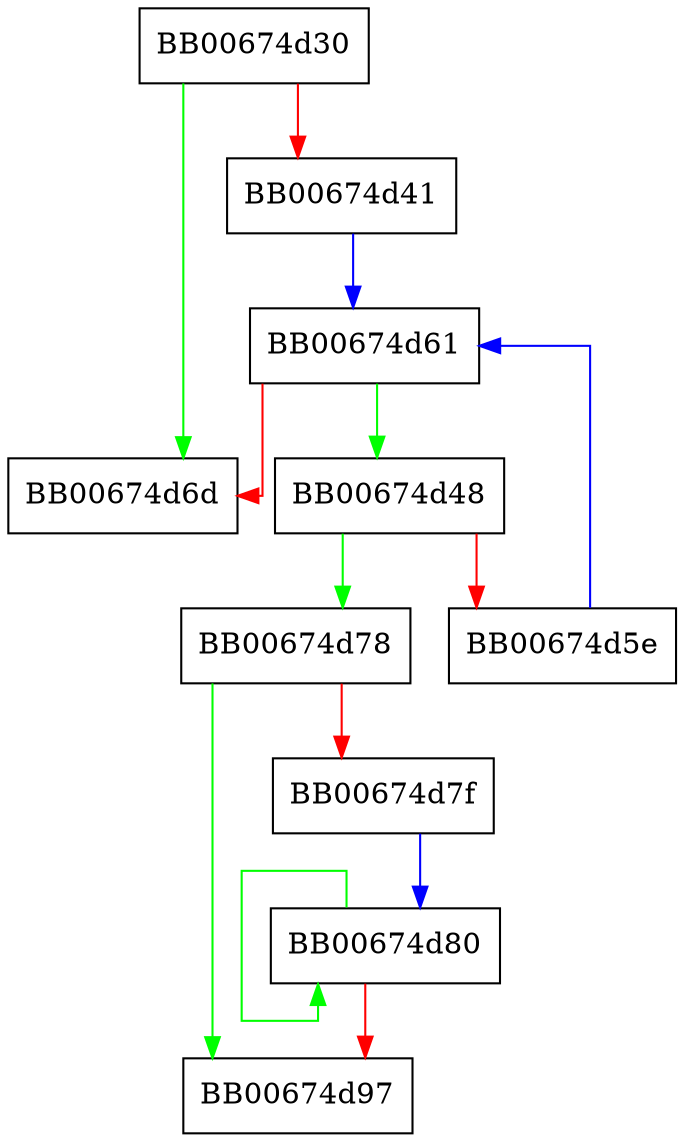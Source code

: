 digraph X509_chain_up_ref {
  node [shape="box"];
  graph [splines=ortho];
  BB00674d30 -> BB00674d6d [color="green"];
  BB00674d30 -> BB00674d41 [color="red"];
  BB00674d41 -> BB00674d61 [color="blue"];
  BB00674d48 -> BB00674d78 [color="green"];
  BB00674d48 -> BB00674d5e [color="red"];
  BB00674d5e -> BB00674d61 [color="blue"];
  BB00674d61 -> BB00674d48 [color="green"];
  BB00674d61 -> BB00674d6d [color="red"];
  BB00674d78 -> BB00674d97 [color="green"];
  BB00674d78 -> BB00674d7f [color="red"];
  BB00674d7f -> BB00674d80 [color="blue"];
  BB00674d80 -> BB00674d80 [color="green"];
  BB00674d80 -> BB00674d97 [color="red"];
}